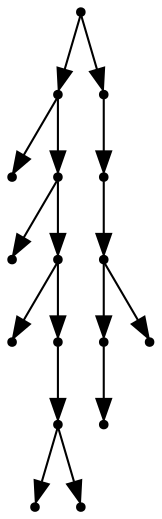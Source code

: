 digraph {
  16 [shape=point];
  9 [shape=point];
  0 [shape=point];
  8 [shape=point];
  1 [shape=point];
  7 [shape=point];
  2 [shape=point];
  6 [shape=point];
  5 [shape=point];
  3 [shape=point];
  4 [shape=point];
  15 [shape=point];
  14 [shape=point];
  13 [shape=point];
  11 [shape=point];
  10 [shape=point];
  12 [shape=point];
16 -> 9;
9 -> 0;
9 -> 8;
8 -> 1;
8 -> 7;
7 -> 2;
7 -> 6;
6 -> 5;
5 -> 3;
5 -> 4;
16 -> 15;
15 -> 14;
14 -> 13;
13 -> 11;
11 -> 10;
13 -> 12;
}
